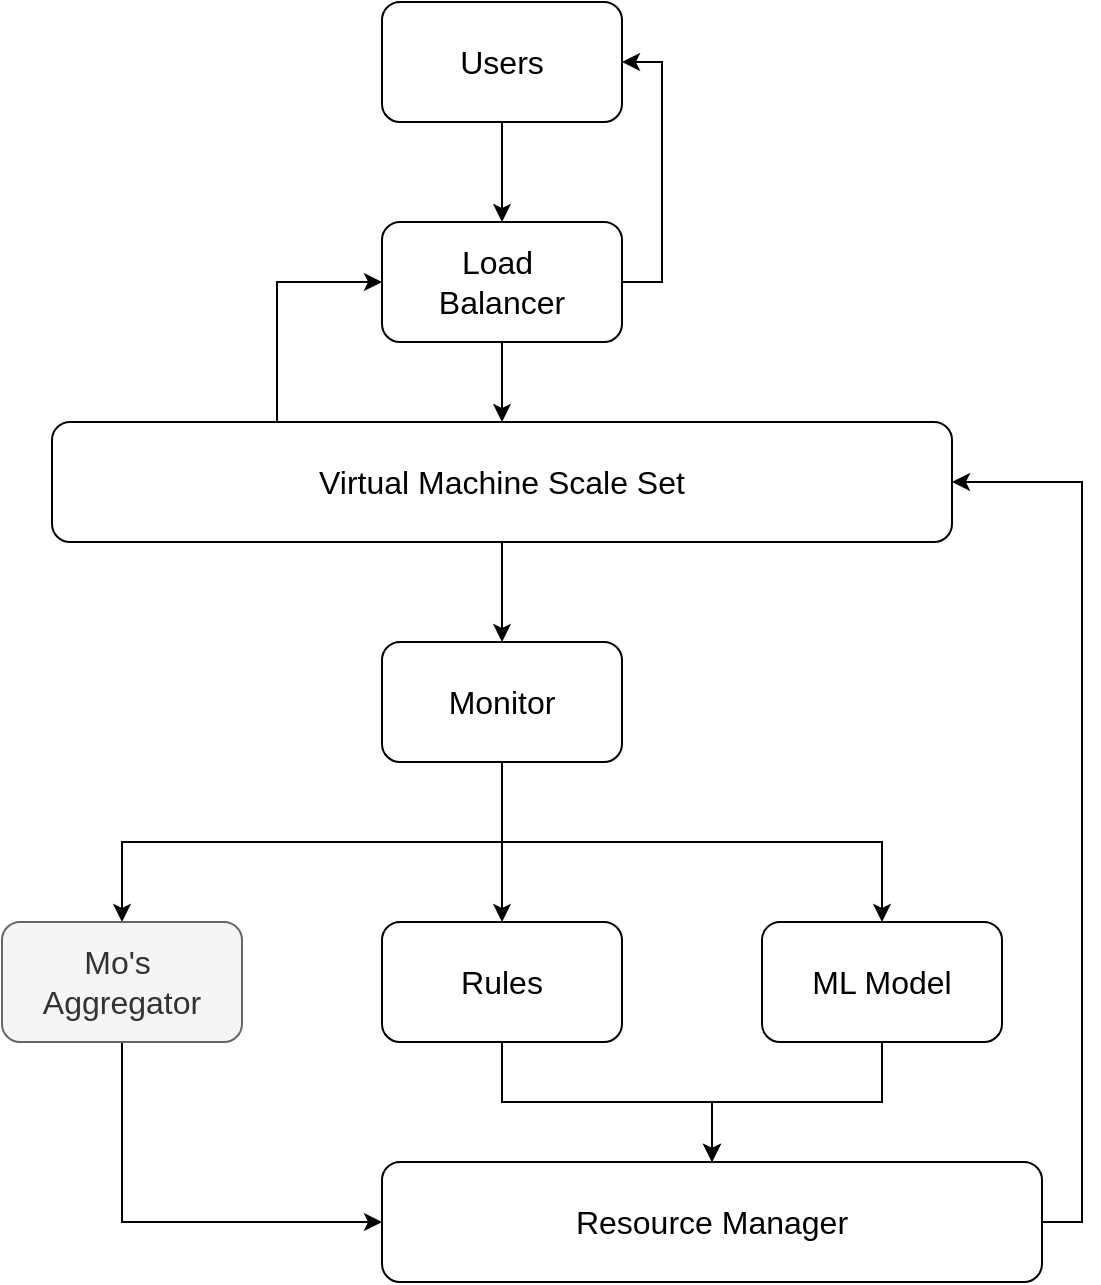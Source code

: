 <mxfile version="27.1.3">
  <diagram name="Page-1" id="NxKS7OdARCtUP5W1ucMz">
    <mxGraphModel dx="1261" dy="813" grid="1" gridSize="10" guides="1" tooltips="1" connect="1" arrows="1" fold="1" page="1" pageScale="1" pageWidth="850" pageHeight="1100" math="0" shadow="0">
      <root>
        <mxCell id="0" />
        <mxCell id="1" parent="0" />
        <mxCell id="NF9wiF6KTi5IqM5aR7Bt-3" value="" style="edgeStyle=orthogonalEdgeStyle;rounded=0;orthogonalLoop=1;jettySize=auto;html=1;" parent="1" source="NF9wiF6KTi5IqM5aR7Bt-1" target="NF9wiF6KTi5IqM5aR7Bt-2" edge="1">
          <mxGeometry relative="1" as="geometry" />
        </mxCell>
        <mxCell id="NF9wiF6KTi5IqM5aR7Bt-1" value="&lt;font style=&quot;font-size: 16px;&quot;&gt;Users&lt;/font&gt;" style="rounded=1;whiteSpace=wrap;html=1;" parent="1" vertex="1">
          <mxGeometry x="210" y="120" width="120" height="60" as="geometry" />
        </mxCell>
        <mxCell id="NF9wiF6KTi5IqM5aR7Bt-5" value="" style="edgeStyle=orthogonalEdgeStyle;rounded=0;orthogonalLoop=1;jettySize=auto;html=1;" parent="1" source="NF9wiF6KTi5IqM5aR7Bt-2" target="NF9wiF6KTi5IqM5aR7Bt-4" edge="1">
          <mxGeometry relative="1" as="geometry" />
        </mxCell>
        <mxCell id="VeIbbYrM8EEQSwTFC7OT-22" style="edgeStyle=orthogonalEdgeStyle;rounded=0;orthogonalLoop=1;jettySize=auto;html=1;entryX=1;entryY=0.5;entryDx=0;entryDy=0;" edge="1" parent="1" source="NF9wiF6KTi5IqM5aR7Bt-2" target="NF9wiF6KTi5IqM5aR7Bt-1">
          <mxGeometry relative="1" as="geometry">
            <Array as="points">
              <mxPoint x="350" y="260" />
              <mxPoint x="350" y="150" />
            </Array>
          </mxGeometry>
        </mxCell>
        <mxCell id="NF9wiF6KTi5IqM5aR7Bt-2" value="&lt;font style=&quot;font-size: 16px;&quot;&gt;Load&amp;nbsp;&lt;/font&gt;&lt;div&gt;&lt;font style=&quot;font-size: 16px;&quot;&gt;Balancer&lt;/font&gt;&lt;/div&gt;" style="rounded=1;whiteSpace=wrap;html=1;" parent="1" vertex="1">
          <mxGeometry x="210" y="230" width="120" height="60" as="geometry" />
        </mxCell>
        <mxCell id="NF9wiF6KTi5IqM5aR7Bt-7" value="" style="edgeStyle=orthogonalEdgeStyle;rounded=0;orthogonalLoop=1;jettySize=auto;html=1;" parent="1" source="NF9wiF6KTi5IqM5aR7Bt-4" target="NF9wiF6KTi5IqM5aR7Bt-6" edge="1">
          <mxGeometry relative="1" as="geometry" />
        </mxCell>
        <mxCell id="VeIbbYrM8EEQSwTFC7OT-21" style="edgeStyle=orthogonalEdgeStyle;rounded=0;orthogonalLoop=1;jettySize=auto;html=1;exitX=0.25;exitY=0;exitDx=0;exitDy=0;entryX=0;entryY=0.5;entryDx=0;entryDy=0;" edge="1" parent="1" source="NF9wiF6KTi5IqM5aR7Bt-4" target="NF9wiF6KTi5IqM5aR7Bt-2">
          <mxGeometry relative="1" as="geometry">
            <Array as="points">
              <mxPoint x="158" y="260" />
            </Array>
          </mxGeometry>
        </mxCell>
        <mxCell id="NF9wiF6KTi5IqM5aR7Bt-4" value="&lt;font style=&quot;font-size: 16px;&quot;&gt;Virtual Machine Scale Set&lt;/font&gt;" style="rounded=1;whiteSpace=wrap;html=1;" parent="1" vertex="1">
          <mxGeometry x="45" y="330" width="450" height="60" as="geometry" />
        </mxCell>
        <mxCell id="VeIbbYrM8EEQSwTFC7OT-8" style="edgeStyle=orthogonalEdgeStyle;rounded=0;orthogonalLoop=1;jettySize=auto;html=1;exitX=0.5;exitY=1;exitDx=0;exitDy=0;entryX=0.5;entryY=0;entryDx=0;entryDy=0;" edge="1" parent="1" source="NF9wiF6KTi5IqM5aR7Bt-6" target="VeIbbYrM8EEQSwTFC7OT-7">
          <mxGeometry relative="1" as="geometry" />
        </mxCell>
        <mxCell id="VeIbbYrM8EEQSwTFC7OT-9" style="edgeStyle=orthogonalEdgeStyle;rounded=0;orthogonalLoop=1;jettySize=auto;html=1;exitX=0.5;exitY=1;exitDx=0;exitDy=0;" edge="1" parent="1" source="NF9wiF6KTi5IqM5aR7Bt-6" target="VeIbbYrM8EEQSwTFC7OT-3">
          <mxGeometry relative="1" as="geometry" />
        </mxCell>
        <mxCell id="VeIbbYrM8EEQSwTFC7OT-10" style="edgeStyle=orthogonalEdgeStyle;rounded=0;orthogonalLoop=1;jettySize=auto;html=1;exitX=0.5;exitY=1;exitDx=0;exitDy=0;" edge="1" parent="1" source="NF9wiF6KTi5IqM5aR7Bt-6" target="VeIbbYrM8EEQSwTFC7OT-4">
          <mxGeometry relative="1" as="geometry" />
        </mxCell>
        <mxCell id="NF9wiF6KTi5IqM5aR7Bt-6" value="&lt;font style=&quot;font-size: 16px;&quot;&gt;Monitor&lt;/font&gt;" style="rounded=1;whiteSpace=wrap;html=1;" parent="1" vertex="1">
          <mxGeometry x="210" y="440" width="120" height="60" as="geometry" />
        </mxCell>
        <mxCell id="VeIbbYrM8EEQSwTFC7OT-18" style="edgeStyle=orthogonalEdgeStyle;rounded=0;orthogonalLoop=1;jettySize=auto;html=1;exitX=0.5;exitY=1;exitDx=0;exitDy=0;entryX=0.5;entryY=0;entryDx=0;entryDy=0;" edge="1" parent="1" source="VeIbbYrM8EEQSwTFC7OT-3" target="VeIbbYrM8EEQSwTFC7OT-12">
          <mxGeometry relative="1" as="geometry" />
        </mxCell>
        <mxCell id="VeIbbYrM8EEQSwTFC7OT-3" value="&lt;span style=&quot;font-size: 16px;&quot;&gt;Rules&lt;/span&gt;" style="rounded=1;whiteSpace=wrap;html=1;" vertex="1" parent="1">
          <mxGeometry x="210" y="580" width="120" height="60" as="geometry" />
        </mxCell>
        <mxCell id="VeIbbYrM8EEQSwTFC7OT-19" style="edgeStyle=orthogonalEdgeStyle;rounded=0;orthogonalLoop=1;jettySize=auto;html=1;exitX=0.5;exitY=1;exitDx=0;exitDy=0;entryX=0.5;entryY=0;entryDx=0;entryDy=0;" edge="1" parent="1" source="VeIbbYrM8EEQSwTFC7OT-4" target="VeIbbYrM8EEQSwTFC7OT-12">
          <mxGeometry relative="1" as="geometry" />
        </mxCell>
        <mxCell id="VeIbbYrM8EEQSwTFC7OT-4" value="&lt;font style=&quot;font-size: 16px;&quot;&gt;ML Model&lt;/font&gt;" style="rounded=1;whiteSpace=wrap;html=1;" vertex="1" parent="1">
          <mxGeometry x="400" y="580" width="120" height="60" as="geometry" />
        </mxCell>
        <mxCell id="VeIbbYrM8EEQSwTFC7OT-13" style="edgeStyle=orthogonalEdgeStyle;rounded=0;orthogonalLoop=1;jettySize=auto;html=1;exitX=0.5;exitY=1;exitDx=0;exitDy=0;entryX=0;entryY=0.5;entryDx=0;entryDy=0;" edge="1" parent="1" source="VeIbbYrM8EEQSwTFC7OT-7" target="VeIbbYrM8EEQSwTFC7OT-12">
          <mxGeometry relative="1" as="geometry" />
        </mxCell>
        <mxCell id="VeIbbYrM8EEQSwTFC7OT-7" value="&lt;font style=&quot;font-size: 16px;&quot;&gt;Mo&#39;s&amp;nbsp;&lt;/font&gt;&lt;div&gt;&lt;font style=&quot;font-size: 16px;&quot;&gt;Aggregator&lt;/font&gt;&lt;/div&gt;" style="rounded=1;whiteSpace=wrap;html=1;fillColor=#f5f5f5;fontColor=#333333;strokeColor=#666666;" vertex="1" parent="1">
          <mxGeometry x="20" y="580" width="120" height="60" as="geometry" />
        </mxCell>
        <mxCell id="VeIbbYrM8EEQSwTFC7OT-17" style="edgeStyle=orthogonalEdgeStyle;rounded=0;orthogonalLoop=1;jettySize=auto;html=1;exitX=1;exitY=0.5;exitDx=0;exitDy=0;entryX=1;entryY=0.5;entryDx=0;entryDy=0;" edge="1" parent="1" source="VeIbbYrM8EEQSwTFC7OT-12" target="NF9wiF6KTi5IqM5aR7Bt-4">
          <mxGeometry relative="1" as="geometry" />
        </mxCell>
        <mxCell id="VeIbbYrM8EEQSwTFC7OT-12" value="&lt;font style=&quot;font-size: 16px;&quot;&gt;Resource Manager&lt;/font&gt;" style="rounded=1;whiteSpace=wrap;html=1;" vertex="1" parent="1">
          <mxGeometry x="210" y="700" width="330" height="60" as="geometry" />
        </mxCell>
      </root>
    </mxGraphModel>
  </diagram>
</mxfile>
